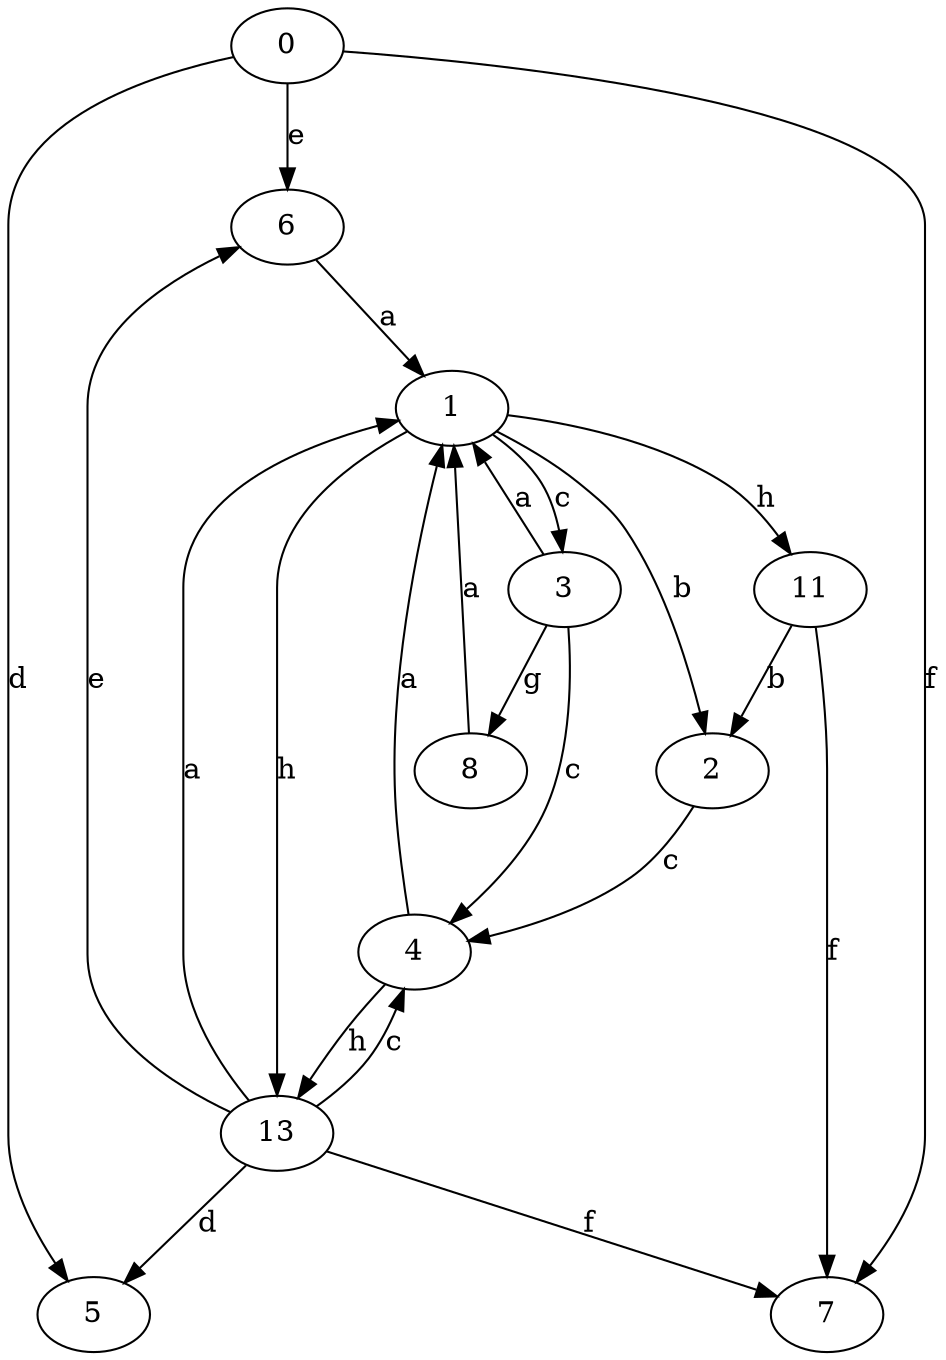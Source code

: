 strict digraph  {
0;
1;
2;
3;
4;
5;
6;
7;
8;
11;
13;
0 -> 5  [label=d];
0 -> 6  [label=e];
0 -> 7  [label=f];
1 -> 2  [label=b];
1 -> 3  [label=c];
1 -> 11  [label=h];
1 -> 13  [label=h];
2 -> 4  [label=c];
3 -> 1  [label=a];
3 -> 4  [label=c];
3 -> 8  [label=g];
4 -> 1  [label=a];
4 -> 13  [label=h];
6 -> 1  [label=a];
8 -> 1  [label=a];
11 -> 2  [label=b];
11 -> 7  [label=f];
13 -> 1  [label=a];
13 -> 4  [label=c];
13 -> 5  [label=d];
13 -> 6  [label=e];
13 -> 7  [label=f];
}
